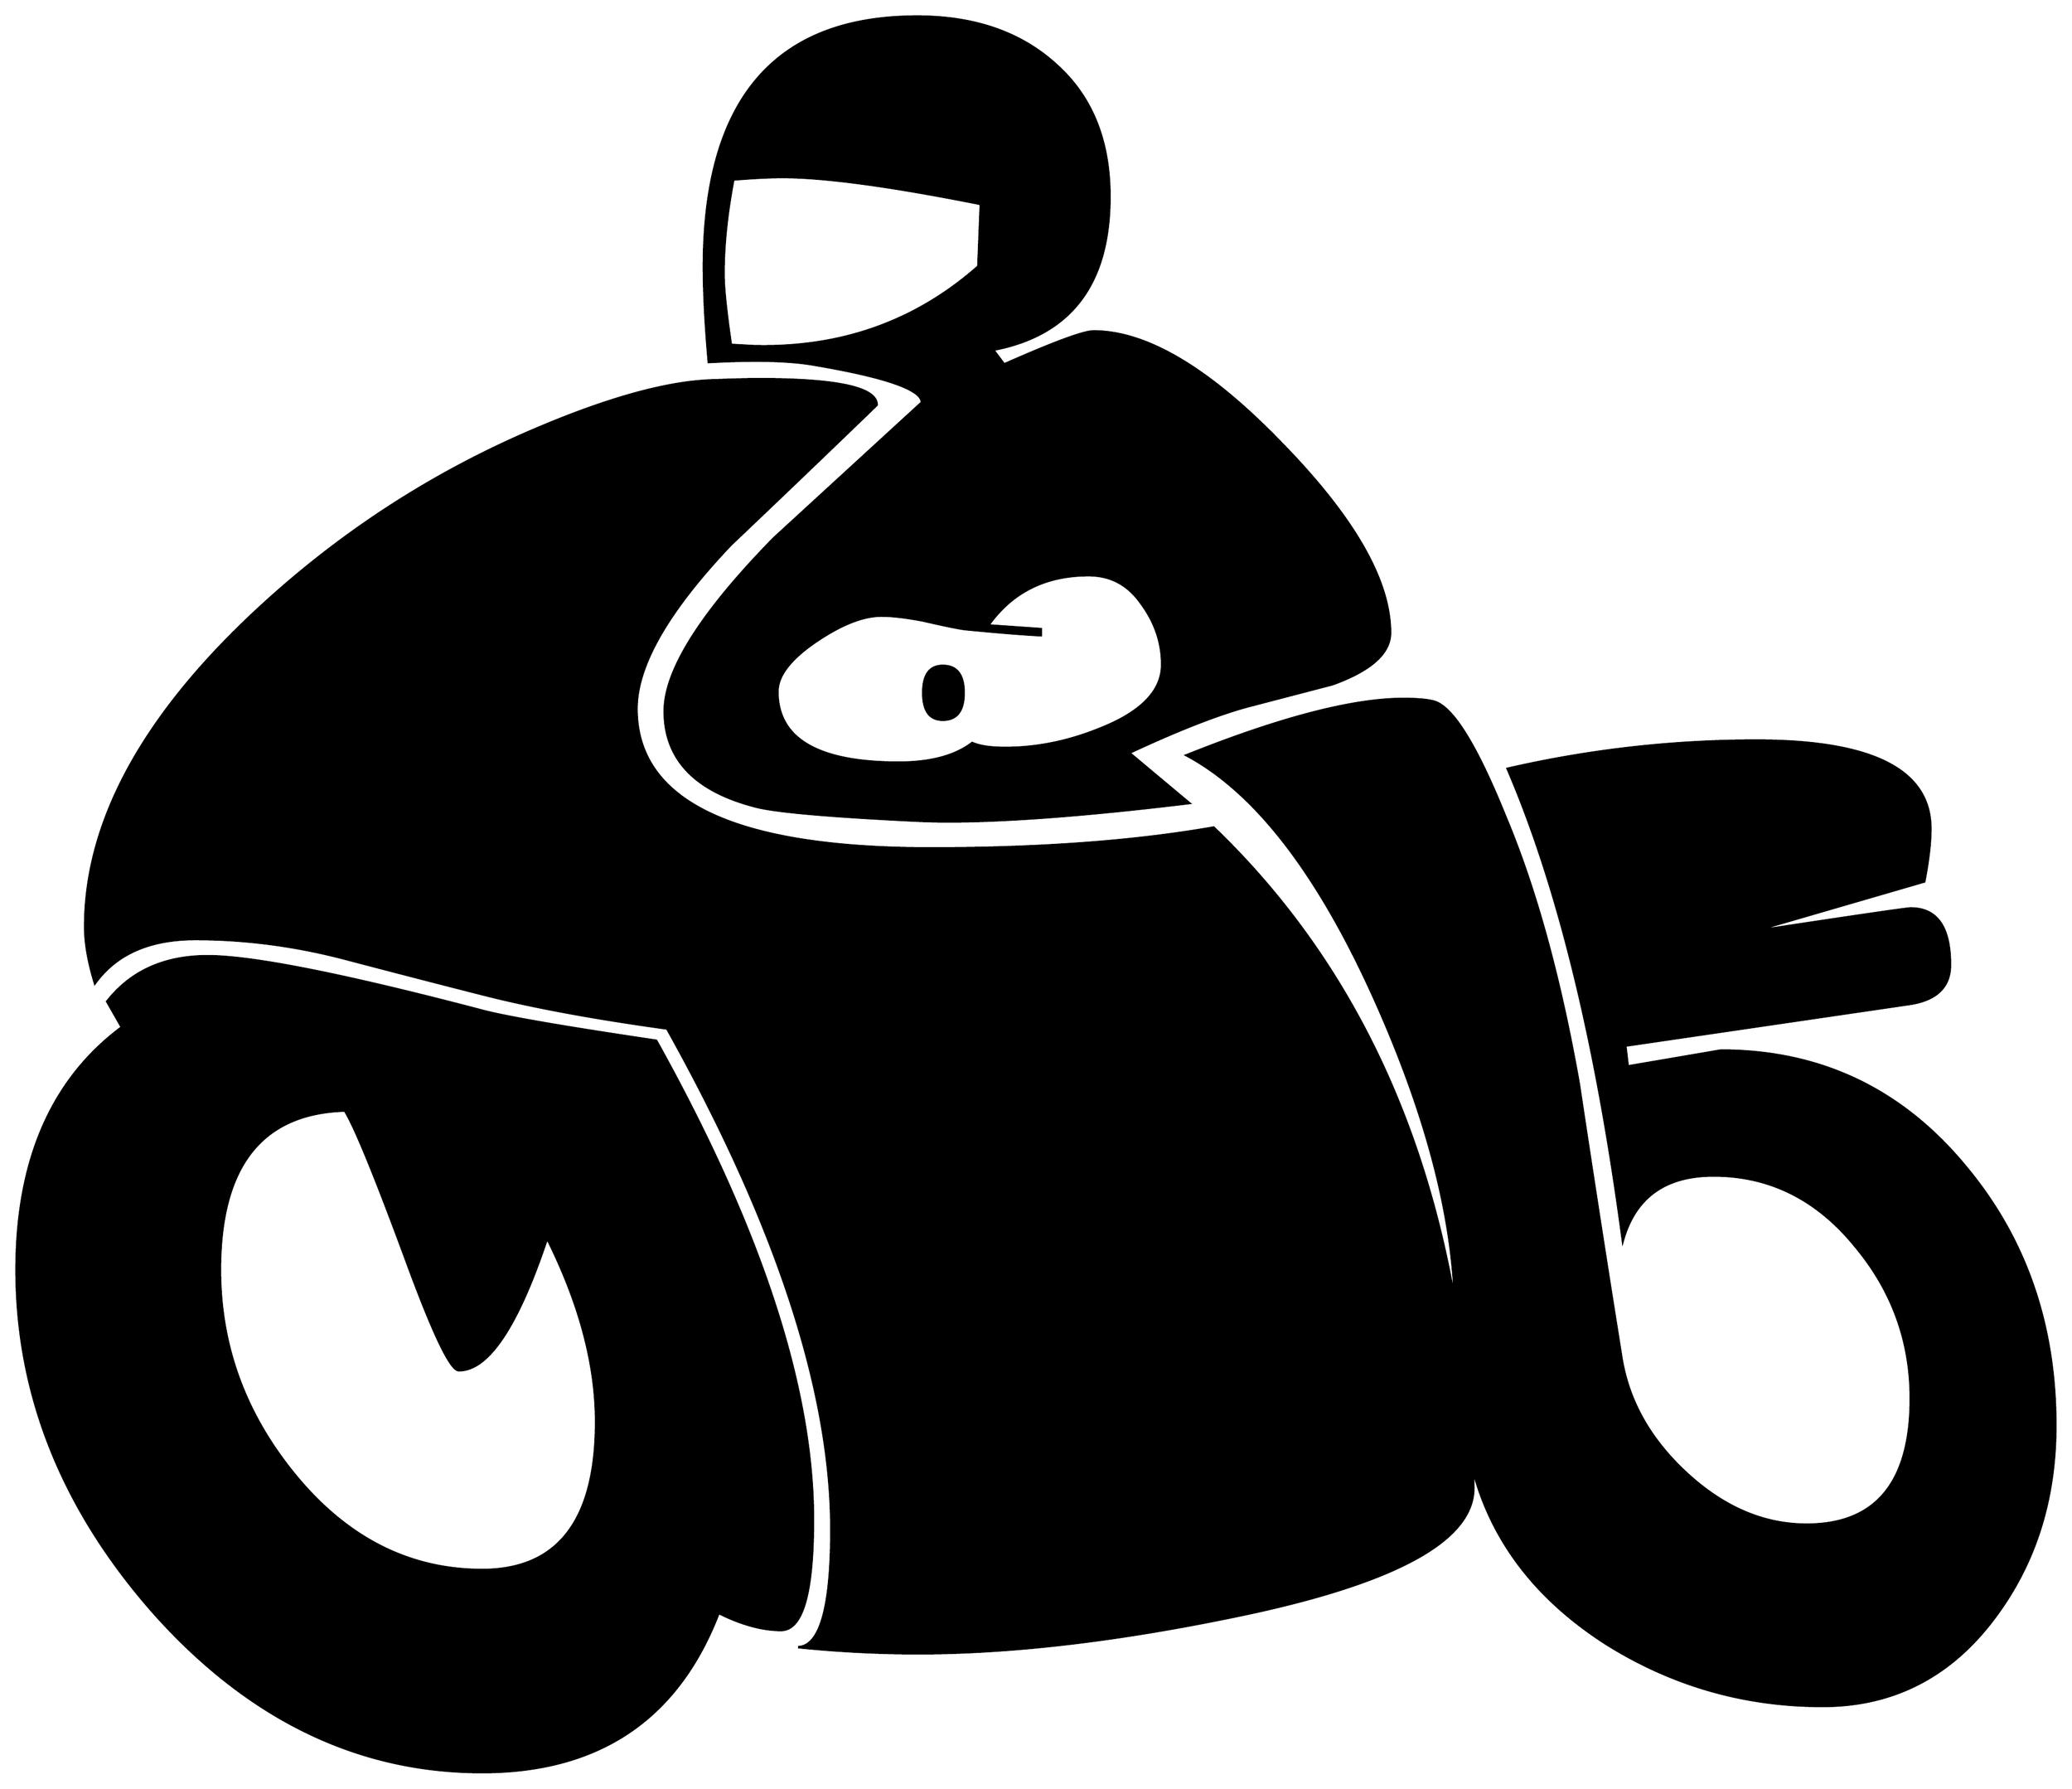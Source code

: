 


\begin{tikzpicture}[y=0.80pt, x=0.80pt, yscale=-1.0, xscale=1.0, inner sep=0pt, outer sep=0pt]
\begin{scope}[shift={(100.0,1754.0)},nonzero rule]
  \path[draw=.,fill=.,line width=1.600pt] (1291.0,-844.0) ..
    controls (1291.0,-827.333) and (1275.333,-813.333) ..
    (1244.0,-802.0) .. controls (1228.667,-798.0) and
    (1205.667,-792.0) .. (1175.0,-784.0) .. controls
    (1150.333,-777.333) and (1118.0,-764.667) .. (1078.0,-746.0) --
    (1127.0,-705.0) .. controls (1044.333,-695.0) and
    (978.667,-690.0) .. (930.0,-690.0) .. controls (920.667,-690.0)
    and (909.667,-690.333) .. (897.0,-691.0) .. controls
    (831.0,-694.333) and (790.0,-698.0) .. (774.0,-702.0) ..
    controls (724.0,-714.667) and (699.0,-740.667) .. (699.0,-780.0)
    .. controls (699.0,-813.333) and (728.667,-860.333) ..
    (788.0,-921.0) .. controls (828.667,-958.333) and (869.0,-995.333)
    .. (909.0,-1032.0) .. controls (909.0,-1042.667) and
    (879.333,-1053.0) .. (820.0,-1063.0) .. controls
    (800.667,-1066.333) and (772.333,-1067.0) .. (735.0,-1065.0) ..
    controls (732.333,-1095.0) and (731.0,-1121.0) ..
    (731.0,-1143.0) .. controls (731.0,-1279.0) and
    (789.0,-1347.0) .. (905.0,-1347.0) .. controls
    (951.667,-1347.0) and (989.333,-1334.0) .. (1018.0,-1308.0) ..
    controls (1047.333,-1282.0) and (1062.0,-1246.0) ..
    (1062.0,-1200.0) .. controls (1062.0,-1128.667) and
    (1030.333,-1087.0) .. (967.0,-1075.0) -- (976.0,-1063.0) ..
    controls (1016.667,-1081.0) and (1041.0,-1090.0) ..
    (1049.0,-1090.0) .. controls (1092.333,-1090.0) and
    (1143.333,-1059.667) .. (1202.0,-999.0) .. controls
    (1261.333,-938.333) and (1291.0,-886.667) .. (1291.0,-844.0) --
    cycle(1834.0,-197.0) .. controls (1834.0,-137.0) and
    (1817.667,-85.0) .. (1785.0,-41.0) .. controls (1749.0,7.667)
    and (1702.0,32.0) .. (1644.0,32.0) .. controls (1580.0,32.0)
    and (1521.0,15.0) .. (1467.0,-19.0) .. controls
    (1409.0,-56.333) and (1372.667,-104.667) .. (1358.0,-164.0) ..
    controls (1358.667,-157.333) and (1359.0,-151.333) ..
    (1359.0,-146.0) .. controls (1359.0,-102.667) and
    (1294.0,-67.667) .. (1164.0,-41.0) .. controls (1067.333,-21.0)
    and (981.333,-11.0) .. (906.0,-11.0) .. controls (873.333,-11.0)
    and (840.667,-12.667) .. (808.0,-16.0) .. controls (826.0,-16.667)
    and (835.0,-48.667) .. (835.0,-112.0) .. controls
    (835.0,-224.667) and (790.333,-361.0) .. (701.0,-521.0) ..
    controls (643.0,-529.0) and (594.0,-538.0) .. (554.0,-548.0)
    .. controls (514.667,-558.0) and (476.0,-568.0) ..
    (438.0,-578.0) .. controls (397.333,-588.667) and (356.667,-594.0)
    .. (316.0,-594.0) .. controls (278.667,-594.0) and
    (251.333,-582.0) .. (234.0,-558.0) .. controls (228.667,-575.333)
    and (226.0,-590.667) .. (226.0,-604.0) .. controls
    (226.0,-685.333) and (268.333,-767.333) .. (353.0,-850.0) ..
    controls (423.667,-918.667) and (503.667,-972.0) ..
    (593.0,-1010.0) .. controls (652.333,-1035.333) and
    (700.333,-1048.667) .. (737.0,-1050.0) .. controls
    (755.0,-1050.667) and (768.0,-1051.0) .. (776.0,-1051.0) ..
    controls (840.0,-1051.0) and (872.0,-1044.0) ..
    (872.0,-1030.0) .. controls (832.667,-992.0) and
    (793.0,-954.0) .. (753.0,-916.0) .. controls (701.667,-862.0)
    and (676.0,-817.333) .. (676.0,-782.0) .. controls
    (676.0,-706.0) and (756.0,-668.0) .. (916.0,-668.0) ..
    controls (1005.333,-668.0) and (1082.333,-673.667) ..
    (1147.0,-685.0) .. controls (1251.0,-585.0) and
    (1316.667,-455.667) .. (1344.0,-297.0) .. controls
    (1342.0,-369.667) and (1320.0,-452.667) .. (1278.0,-546.0) ..
    controls (1232.0,-648.0) and (1181.0,-714.0) ..
    (1125.0,-744.0) .. controls (1201.667,-774.667) and
    (1260.667,-790.0) .. (1302.0,-790.0) .. controls
    (1312.667,-790.0) and (1320.667,-789.333) .. (1326.0,-788.0) ..
    controls (1341.333,-784.667) and (1361.0,-753.333) ..
    (1385.0,-694.0) .. controls (1409.667,-635.333) and
    (1429.667,-562.667) .. (1445.0,-476.0) .. controls
    (1456.333,-400.667) and (1468.0,-325.667) .. (1480.0,-251.0) ..
    controls (1486.0,-215.667) and (1504.0,-184.333) ..
    (1534.0,-157.0) .. controls (1564.0,-129.667) and
    (1596.333,-116.0) .. (1631.0,-116.0) .. controls
    (1687.667,-116.0) and (1716.0,-150.333) .. (1716.0,-219.0) ..
    controls (1716.0,-265.667) and (1701.0,-307.0) ..
    (1671.0,-343.0) .. controls (1639.667,-381.667) and
    (1601.0,-401.0) .. (1555.0,-401.0) .. controls
    (1515.667,-401.0) and (1491.0,-383.333) .. (1481.0,-348.0) ..
    controls (1459.667,-508.667) and (1428.333,-637.0) ..
    (1387.0,-733.0) .. controls (1453.667,-748.333) and
    (1521.333,-756.0) .. (1590.0,-756.0) .. controls
    (1684.667,-756.0) and (1732.0,-732.0) .. (1732.0,-684.0) ..
    controls (1732.0,-672.667) and (1730.333,-658.333) ..
    (1727.0,-641.0) -- (1586.0,-600.0) .. controls
    (1669.333,-612.667) and (1712.667,-619.0) .. (1716.0,-619.0) ..
    controls (1737.333,-619.0) and (1748.0,-603.667) ..
    (1748.0,-573.0) .. controls (1748.0,-555.0) and
    (1737.0,-544.333) .. (1715.0,-541.0) -- (1483.0,-507.0) --
    (1485.0,-490.0) .. controls (1535.667,-498.667) and
    (1561.0,-503.0) .. (1561.0,-503.0) .. controls
    (1641.667,-503.0) and (1708.0,-471.667) .. (1760.0,-409.0) ..
    controls (1809.333,-350.333) and (1834.0,-279.667) ..
    (1834.0,-197.0) -- cycle(820.0,-120.0) .. controls
    (820.0,-60.0) and (811.333,-30.0) .. (794.0,-30.0) .. controls
    (778.667,-30.0) and (761.667,-34.667) .. (743.0,-44.0) .. controls
    (709.667,42.667) and (645.333,86.0) .. (550.0,86.0) .. controls
    (448.667,86.0) and (359.333,42.667) .. (282.0,-44.0) .. controls
    (207.333,-128.667) and (170.0,-222.0) .. (170.0,-324.0) ..
    controls (170.0,-413.333) and (198.667,-479.333) .. (256.0,-522.0)
    -- (244.0,-543.0) .. controls (263.333,-567.667) and
    (290.667,-580.0) .. (326.0,-580.0) .. controls (362.667,-580.0)
    and (438.0,-565.0) .. (552.0,-535.0) .. controls
    (573.333,-529.667) and (620.0,-521.667) .. (692.0,-511.0) ..
    controls (777.333,-357.667) and (820.0,-227.333) .. (820.0,-120.0)
    -- cycle(957.0,-1194.0) .. controls (883.667,-1208.667) and
    (829.667,-1216.0) .. (795.0,-1216.0) .. controls
    (785.0,-1216.0) and (771.667,-1215.333) .. (755.0,-1214.0) ..
    controls (749.667,-1186.0) and (747.0,-1160.333) ..
    (747.0,-1137.0) .. controls (747.0,-1125.667) and
    (749.0,-1106.333) .. (753.0,-1079.0) -- (771.0,-1078.0) ..
    controls (842.333,-1076.0) and (903.667,-1097.667) ..
    (955.0,-1143.0) -- (957.0,-1194.0) -- cycle(1105.0,-818.0)
    .. controls (1105.0,-836.0) and (1099.333,-852.667) ..
    (1088.0,-868.0) .. controls (1077.333,-883.333) and
    (1063.0,-891.0) .. (1045.0,-891.0) .. controls
    (1009.667,-891.0) and (982.333,-877.333) .. (963.0,-850.0) --
    (1006.0,-847.0) -- (1006.0,-842.0) .. controls
    (992.0,-842.667) and (971.333,-844.333) .. (944.0,-847.0) ..
    controls (938.667,-847.667) and (927.333,-850.0) .. (910.0,-854.0)
    .. controls (896.0,-856.667) and (884.667,-858.0) ..
    (876.0,-858.0) .. controls (861.333,-858.0) and (844.0,-851.333)
    .. (824.0,-838.0) .. controls (802.0,-823.333) and
    (791.0,-809.333) .. (791.0,-796.0) .. controls (791.0,-757.333)
    and (824.0,-738.0) .. (890.0,-738.0) .. controls
    (916.0,-738.0) and (936.0,-743.333) .. (950.0,-754.0) ..
    controls (956.0,-751.333) and (965.0,-750.0) .. (977.0,-750.0)
    .. controls (1003.0,-750.0) and (1029.0,-755.333) ..
    (1055.0,-766.0) .. controls (1088.333,-779.333) and
    (1105.0,-796.667) .. (1105.0,-818.0) -- cycle(643.0,-200.0) ..
    controls (643.0,-246.667) and (629.667,-296.667) .. (603.0,-350.0)
    .. controls (579.0,-278.0) and (555.0,-242.0) ..
    (531.0,-242.0) .. controls (524.333,-242.0) and (510.0,-272.0)
    .. (488.0,-332.0) .. controls (462.667,-400.667) and
    (446.0,-441.333) .. (438.0,-454.0) .. controls (370.0,-452.0)
    and (336.0,-408.667) .. (336.0,-324.0) .. controls
    (336.0,-262.667) and (356.0,-207.333) .. (396.0,-158.0) ..
    controls (438.667,-105.333) and (490.0,-79.0) .. (550.0,-79.0)
    .. controls (612.0,-79.0) and (643.0,-119.333) ..
    (643.0,-200.0) -- cycle(943.0,-795.0) .. controls
    (943.0,-780.333) and (937.333,-773.0) .. (926.0,-773.0) ..
    controls (915.333,-773.0) and (910.0,-780.333) .. (910.0,-795.0)
    .. controls (910.0,-809.667) and (915.333,-817.0) ..
    (926.0,-817.0) .. controls (937.333,-817.0) and (943.0,-809.667)
    .. (943.0,-795.0) -- cycle;
\end{scope}

\end{tikzpicture}

